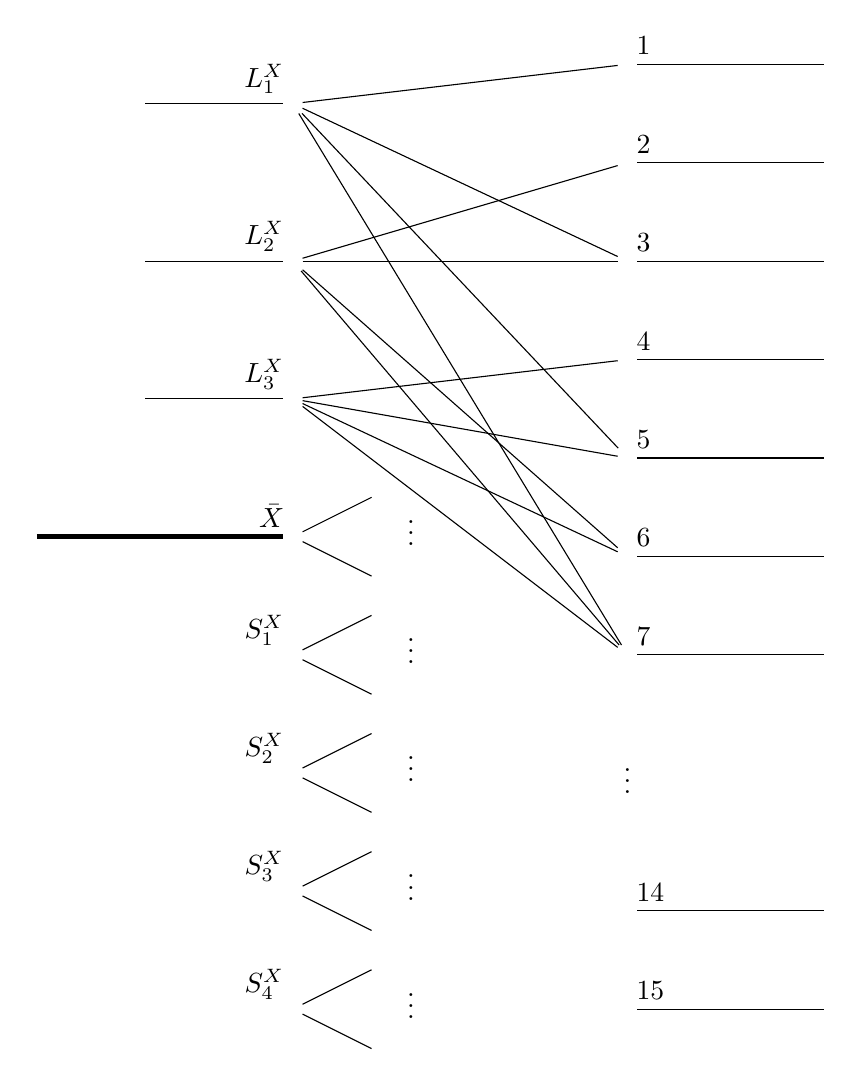 \begin{tikzpicture}
	\begin{pgfonlayer}{nodelayer}
		\node [style=red, label={[label distance=-4]20: 1}] (250) at (14.25, 6) {};
		\node [style=green, label={[label distance=-4]175:$L_{3}^X$}] (251) at (10, 1.75) {};
		\node [style=green, label={[label distance=-4]175:$L_{2}^X$}] (252) at (10, 3.5) {};
		\node [style=green, label={[label distance=-4]175:$L_{1}^X$}] (253) at (10, 5.5) {};
		\node [style=none] (254) at (16.75, 6) {};
		\node [style=red, label={[label distance=-4]20: 2}] (255) at (14.25, 4.75) {};
		\node [style=none] (256) at (16.75, 4.75) {};
		\node [style=red, label={[label distance=-4]20: 3}] (257) at (14.25, 3.5) {};
		\node [style=none] (258) at (16.75, 3.5) {};
		\node [style=red, label={[label distance=-4]20: 4}] (259) at (14.25, 2.25) {};
		\node [style=none] (260) at (16.75, 2.25) {};
		\node [style=red, label={[label distance=-4]20: 5}] (261) at (14.25, 1) {};
		\node [style=none] (262) at (16.75, 1) {};
		\node [style=red, label={[label distance=-4]20: 6}] (263) at (14.25, -0.25) {};
		\node [style=none] (264) at (16.75, -0.25) {};
		\node [style=red, label={[label distance=-4]20: 7}] (265) at (14.25, -1.5) {};
		\node [style=none] (266) at (16.75, -1.5) {};
		\node [style=red, label={[label distance=-4]20: 14}] (267) at (14.25, -4.75) {};
		\node [style=none] (268) at (16.75, -4.75) {};
		\node [style=red, label={[label distance=-4]20: 15}] (269) at (14.25, -6) {};
		\node [style=none] (270) at (16.75, -6) {};
		\node [style=none] (271) at (14.25, -3) {$\vdots$};
		\node [style=green, label={[label distance=-4]175:$S_4^X$}] (272) at (10, -6) {};
		\node [style=none] (273) at (11, -5.5) {};
		\node [style=none] (274) at (11, -6.5) {};
		\node [style=none] (275) at (11.5, -5.85) {$\vdots$};
		\node [style=green, label={[label distance=-4]175:$S_2^X$}] (276) at (10, -3) {};
		\node [style=none] (277) at (11, -2.5) {};
		\node [style=none] (278) at (11, -3.5) {};
		\node [style=none] (279) at (11.5, -2.85) {$\vdots$};
		\node [style=green, label={[label distance=-4]175:$S_3^X$}] (280) at (10, -4.5) {};
		\node [style=none] (281) at (11, -4) {};
		\node [style=none] (282) at (11, -5) {};
		\node [style=none] (283) at (11.5, -4.35) {$\vdots$};
		\node [style=green, label={[label distance=-4]175:$\bar{X}$}] (284) at (10, 0) {};
		\node [style=none] (285) at (11, 0.5) {};
		\node [style=none] (286) at (11, -0.5) {};
		\node [style=none] (287) at (11.5, 0.15) {$\vdots$};
		\node [style=green, label={[label distance=-4]175:$S_1^X$}] (288) at (10, -1.5) {};
		\node [style=none] (289) at (11, -1) {};
		\node [style=none] (290) at (11, -2) {};
		\node [style=none] (291) at (11.5, -1.35) {$\vdots$};
		\node [style=none] (292) at (6.75, 0) {};
		\node [style=red] (293) at (8, 5.5) {};
		\node [style=red] (294) at (8, 3.5) {};
		\node [style=red] (295) at (8, 1.75) {};
	\end{pgfonlayer}
	\begin{pgfonlayer}{edgelayer}
		\draw (250) to (254.center);
		\draw (255) to (256.center);
		\draw (257) to (258.center);
		\draw (259) to (260.center);
		\draw (261) to (262.center);
		\draw (263) to (264.center);
		\draw (265) to (266.center);
		\draw (267) to (268.center);
		\draw (269) to (270.center);
		\draw (253) to (250);
		\draw (253) to (257);
		\draw (253) to (261);
		\draw (253) to (265);
		\draw (252) to (255);
		\draw (252) to (257);
		\draw (252) to (263);
		\draw (252) to (265);
		\draw (251) to (259);
		\draw (251) to (261);
		\draw (251) to (263);
		\draw (251) to (265);
		\draw (272) to (273.center);
		\draw (272) to (274.center);
		\draw (276) to (277.center);
		\draw (276) to (278.center);
		\draw (280) to (281.center);
		\draw (280) to (282.center);
		\draw (284) to (285.center);
		\draw (284) to (286.center);
		\draw (288) to (289.center);
		\draw (288) to (290.center);
		\draw [line width=1.7pt] (292.center) to (284);
		\draw (293) to (253);
		\draw (294) to (252);
		\draw (295) to (251);
	\end{pgfonlayer}
\end{tikzpicture}
